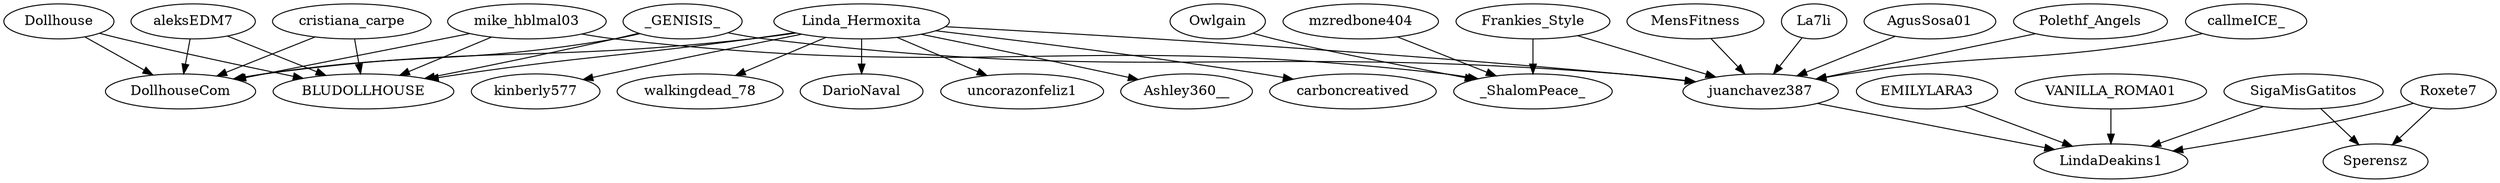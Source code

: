 strict digraph {
"mike_hblmal03" -> "DollhouseCom"
"mike_hblmal03" -> "BLUDOLLHOUSE"
"mike_hblmal03" -> "_ShalomPeace_"
"Dollhouse" -> "DollhouseCom"
"Dollhouse" -> "BLUDOLLHOUSE"
"Linda_Hermoxita" -> "DollhouseCom"
"Linda_Hermoxita" -> "BLUDOLLHOUSE"
"Linda_Hermoxita" -> "kinberly577"
"Linda_Hermoxita" -> "walkingdead_78"
"Linda_Hermoxita" -> "DarioNaval"
"Linda_Hermoxita" -> "uncorazonfeliz1"
"Linda_Hermoxita" -> "Ashley360__"
"Linda_Hermoxita" -> "carboncreatived"
"Linda_Hermoxita" -> "juanchavez387"
"aleksEDM7" -> "DollhouseCom"
"aleksEDM7" -> "BLUDOLLHOUSE"
"_GENISIS_" -> "DollhouseCom"
"_GENISIS_" -> "BLUDOLLHOUSE"
"_GENISIS_" -> "juanchavez387"
"cristiana_carpe" -> "DollhouseCom"
"cristiana_carpe" -> "BLUDOLLHOUSE"
"Frankies_Style" -> "_ShalomPeace_"
"Frankies_Style" -> "juanchavez387"
"Owlgain" -> "_ShalomPeace_"
"mzredbone404" -> "_ShalomPeace_"
"SigaMisGatitos" -> "Sperensz"
"SigaMisGatitos" -> "LindaDeakins1"
"Roxete7" -> "Sperensz"
"Roxete7" -> "LindaDeakins1"
"EMILYLARA3" -> "LindaDeakins1"
"juanchavez387" -> "LindaDeakins1"
"VANILLA_ROMA01" -> "LindaDeakins1"
"Polethf_Angels" -> "juanchavez387"
"callmeICE_" -> "juanchavez387"
"MensFitness" -> "juanchavez387"
"La7li" -> "juanchavez387"
"AgusSosa01" -> "juanchavez387"
}